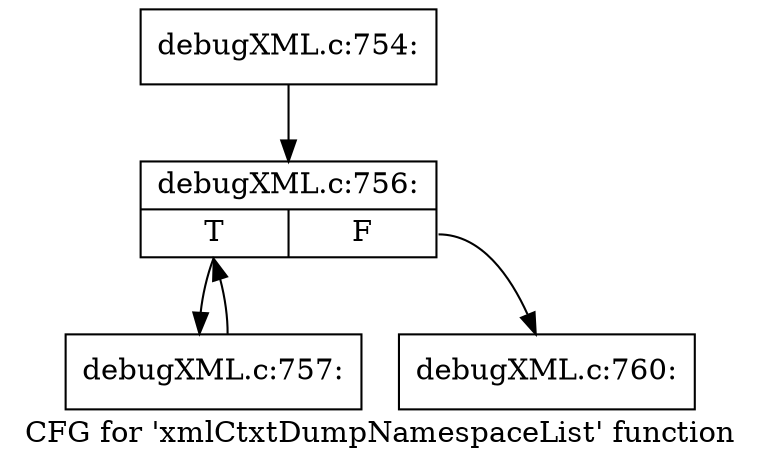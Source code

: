 digraph "CFG for 'xmlCtxtDumpNamespaceList' function" {
	label="CFG for 'xmlCtxtDumpNamespaceList' function";

	Node0x4b5c990 [shape=record,label="{debugXML.c:754:}"];
	Node0x4b5c990 -> Node0x4b5cca0;
	Node0x4b5cca0 [shape=record,label="{debugXML.c:756:|{<s0>T|<s1>F}}"];
	Node0x4b5cca0:s0 -> Node0x4b62480;
	Node0x4b5cca0:s1 -> Node0x4b5ce40;
	Node0x4b62480 [shape=record,label="{debugXML.c:757:}"];
	Node0x4b62480 -> Node0x4b5cca0;
	Node0x4b5ce40 [shape=record,label="{debugXML.c:760:}"];
}
